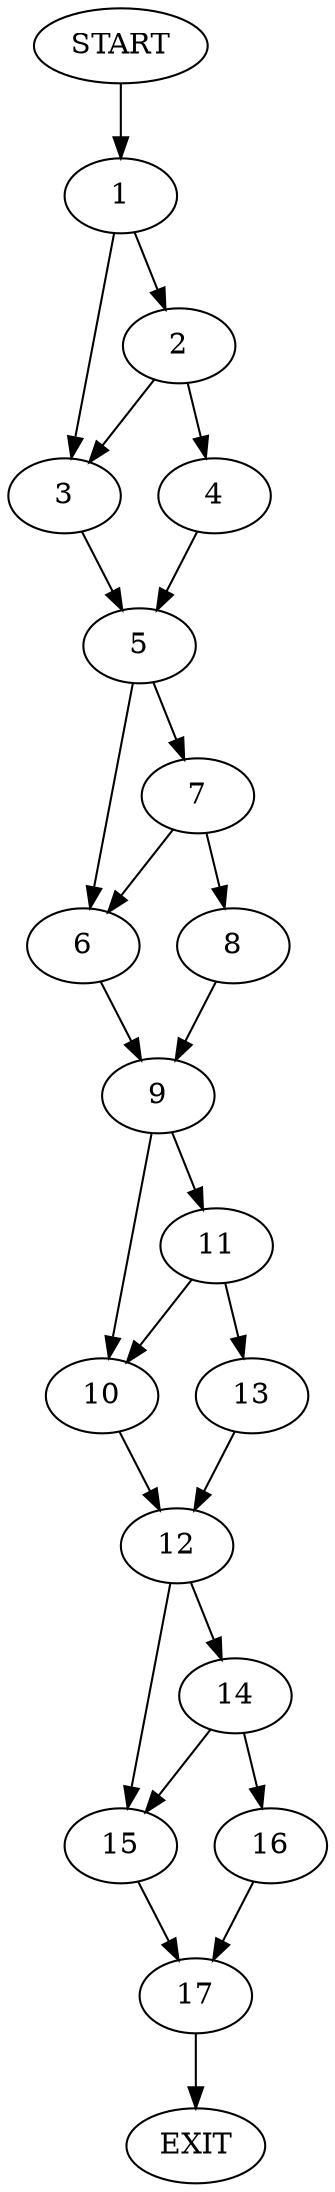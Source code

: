 digraph {
0 [label="START"]
18 [label="EXIT"]
0 -> 1
1 -> 2
1 -> 3
2 -> 3
2 -> 4
3 -> 5
4 -> 5
5 -> 6
5 -> 7
7 -> 6
7 -> 8
6 -> 9
8 -> 9
9 -> 10
9 -> 11
10 -> 12
11 -> 10
11 -> 13
13 -> 12
12 -> 14
12 -> 15
14 -> 16
14 -> 15
15 -> 17
16 -> 17
17 -> 18
}
